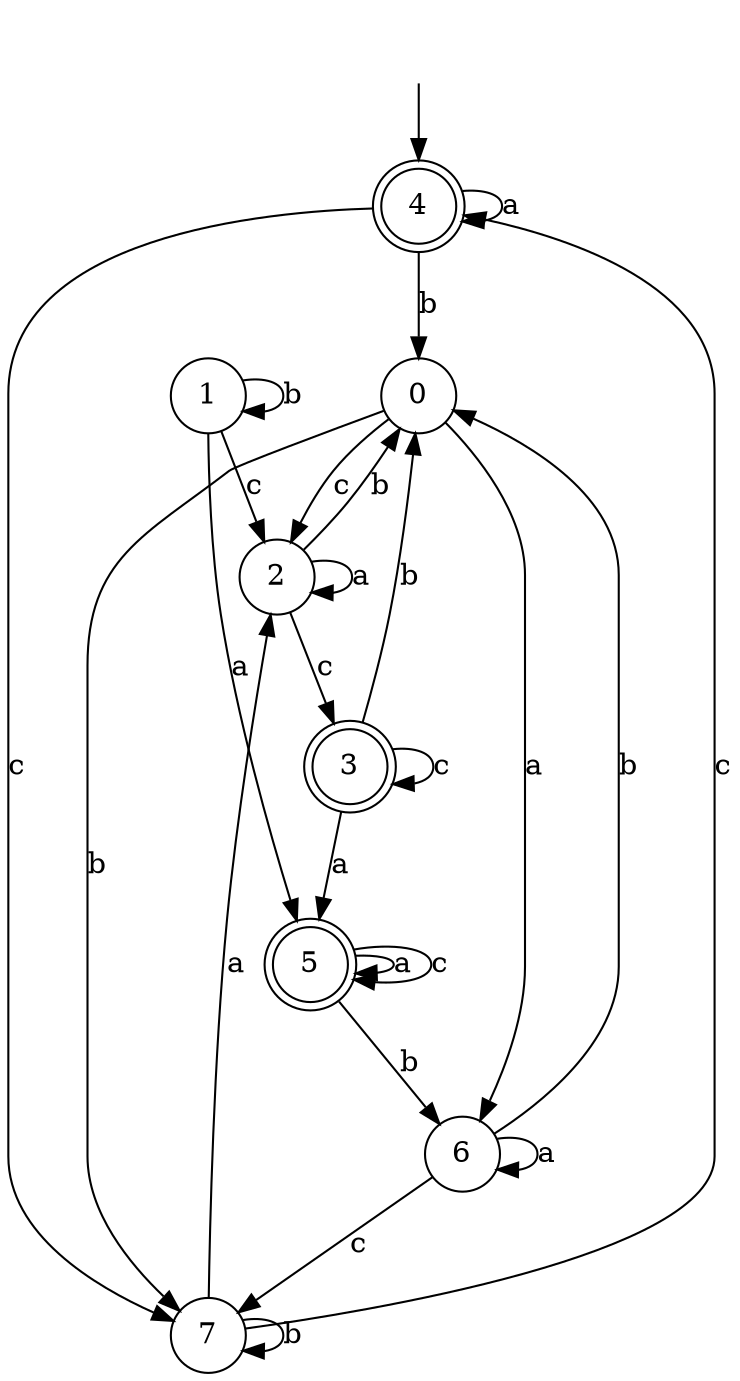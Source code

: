 digraph g {
__start [label=""shape=none]
	4[shape="doublecircle" label="4"]
	0[shape="circle" label="0"]
	1[shape="circle" label="1"]
	2[shape="circle" label="2"]
	3[shape="doublecircle" label="3"]
	5[shape="doublecircle" label="5"]
	6[shape="circle" label="6"]
	7[shape="circle" label="7"]

__start -> 4
	0 -> 6 [label="a"]
	0 -> 7 [label="b"]
	0 -> 2 [label="c"]
	1 -> 5 [label="a"]
	1 -> 1 [label="b"]
	1 -> 2 [label="c"]
	2 -> 2 [label="a"]
	2 -> 0 [label="b"]
	2 -> 3 [label="c"]
	3 -> 5 [label="a"]
	3 -> 0 [label="b"]
	3 -> 3 [label="c"]
	4 -> 4 [label="a"]
	4 -> 0 [label="b"]
	4 -> 7 [label="c"]
	5 -> 5 [label="a"]
	5 -> 6 [label="b"]
	5 -> 5 [label="c"]
	6 -> 6 [label="a"]
	6 -> 0 [label="b"]
	6 -> 7 [label="c"]
	7 -> 2 [label="a"]
	7 -> 7 [label="b"]
	7 -> 4 [label="c"]
}
